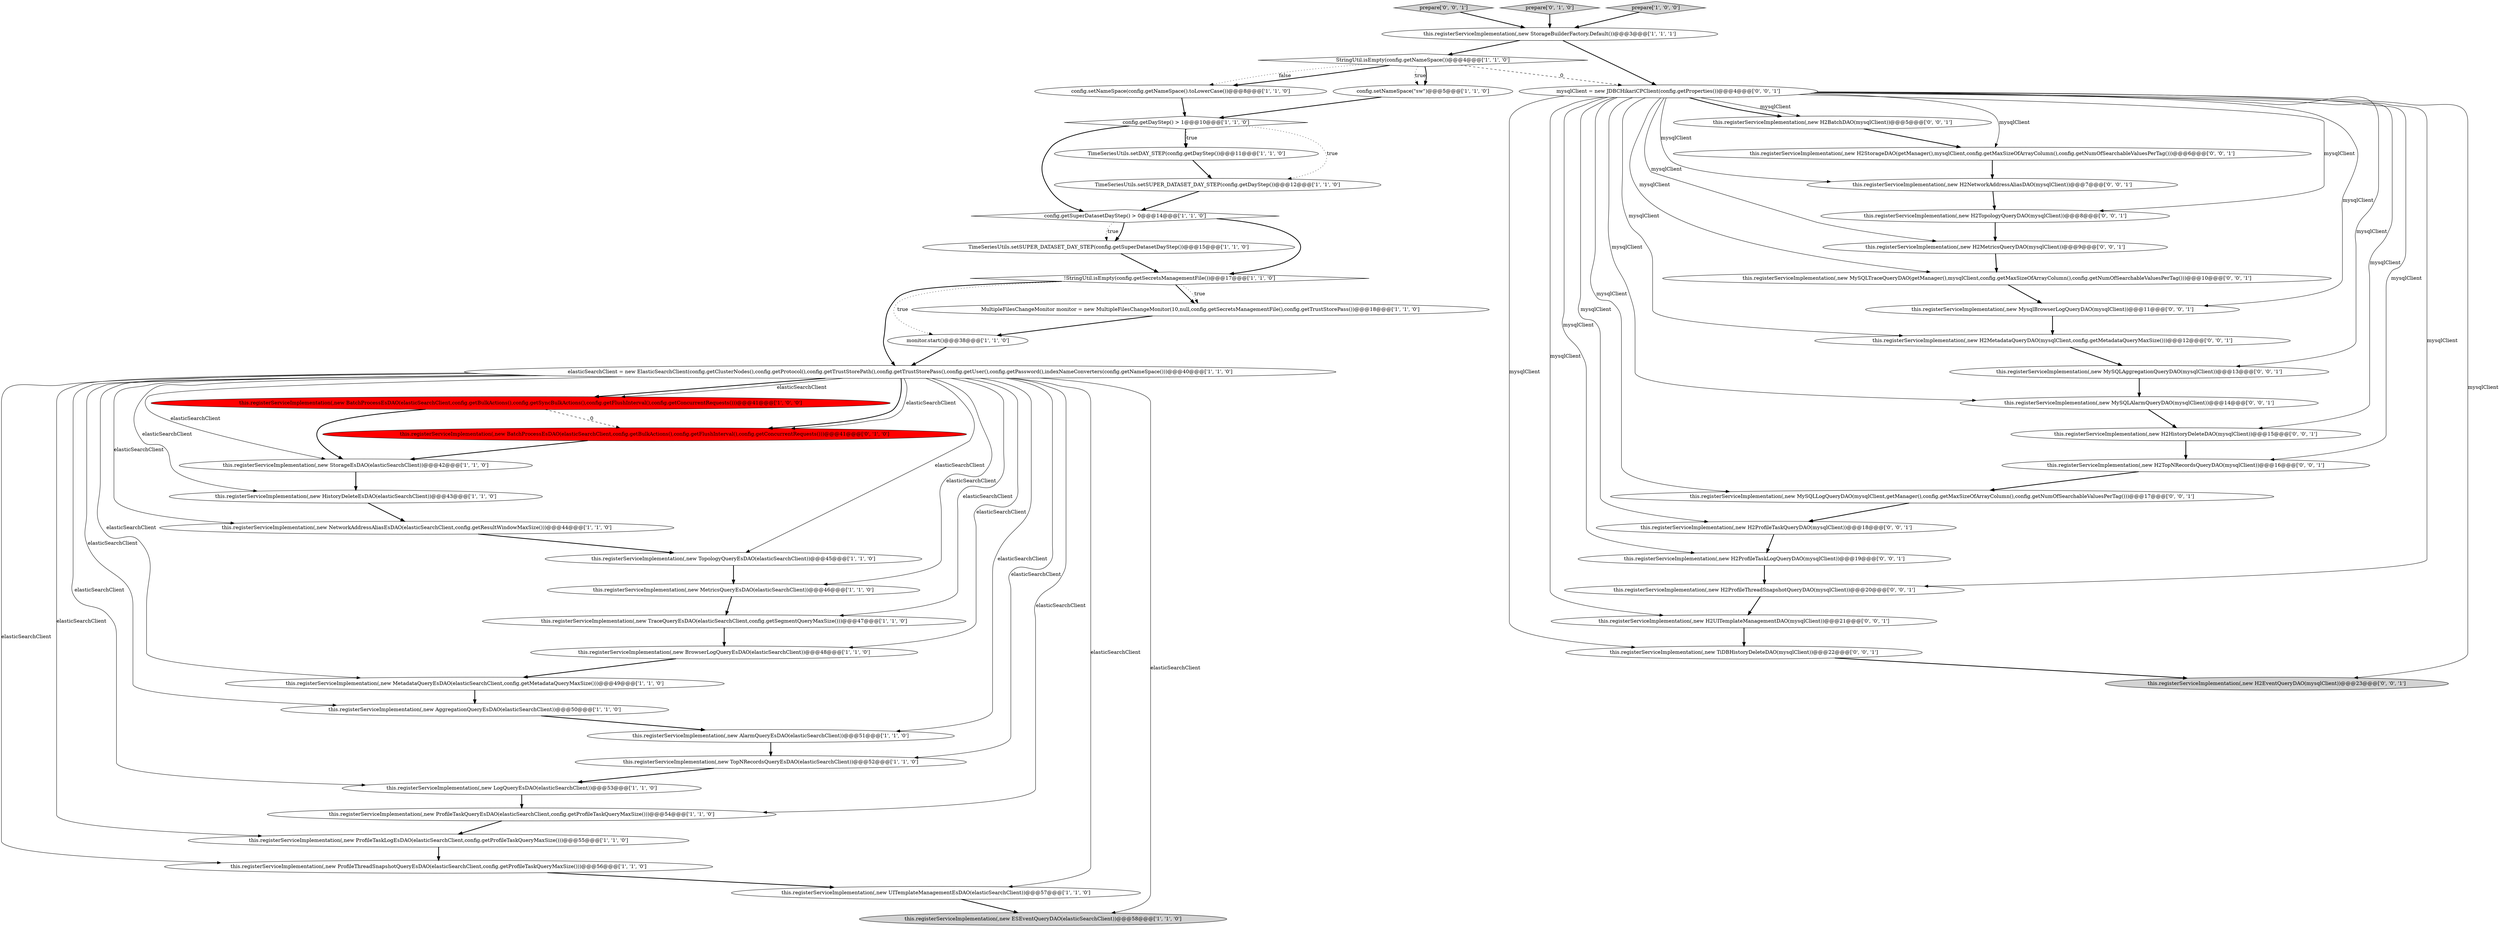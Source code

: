 digraph {
0 [style = filled, label = "this.registerServiceImplementation(,new ESEventQueryDAO(elasticSearchClient))@@@58@@@['1', '1', '0']", fillcolor = lightgray, shape = ellipse image = "AAA0AAABBB1BBB"];
5 [style = filled, label = "TimeSeriesUtils.setSUPER_DATASET_DAY_STEP(config.getSuperDatasetDayStep())@@@15@@@['1', '1', '0']", fillcolor = white, shape = ellipse image = "AAA0AAABBB1BBB"];
14 [style = filled, label = "this.registerServiceImplementation(,new StorageEsDAO(elasticSearchClient))@@@42@@@['1', '1', '0']", fillcolor = white, shape = ellipse image = "AAA0AAABBB1BBB"];
35 [style = filled, label = "this.registerServiceImplementation(,new H2ProfileTaskQueryDAO(mysqlClient))@@@18@@@['0', '0', '1']", fillcolor = white, shape = ellipse image = "AAA0AAABBB3BBB"];
26 [style = filled, label = "this.registerServiceImplementation(,new BrowserLogQueryEsDAO(elasticSearchClient))@@@48@@@['1', '1', '0']", fillcolor = white, shape = ellipse image = "AAA0AAABBB1BBB"];
44 [style = filled, label = "this.registerServiceImplementation(,new H2BatchDAO(mysqlClient))@@@5@@@['0', '0', '1']", fillcolor = white, shape = ellipse image = "AAA0AAABBB3BBB"];
25 [style = filled, label = "this.registerServiceImplementation(,new MetricsQueryEsDAO(elasticSearchClient))@@@46@@@['1', '1', '0']", fillcolor = white, shape = ellipse image = "AAA0AAABBB1BBB"];
9 [style = filled, label = "MultipleFilesChangeMonitor monitor = new MultipleFilesChangeMonitor(10,null,config.getSecretsManagementFile(),config.getTrustStorePass())@@@18@@@['1', '1', '0']", fillcolor = white, shape = ellipse image = "AAA0AAABBB1BBB"];
13 [style = filled, label = "this.registerServiceImplementation(,new ProfileTaskLogEsDAO(elasticSearchClient,config.getProfileTaskQueryMaxSize()))@@@55@@@['1', '1', '0']", fillcolor = white, shape = ellipse image = "AAA0AAABBB1BBB"];
20 [style = filled, label = "!StringUtil.isEmpty(config.getSecretsManagementFile())@@@17@@@['1', '1', '0']", fillcolor = white, shape = diamond image = "AAA0AAABBB1BBB"];
3 [style = filled, label = "this.registerServiceImplementation(,new StorageBuilderFactory.Default())@@@3@@@['1', '1', '1']", fillcolor = white, shape = ellipse image = "AAA0AAABBB1BBB"];
34 [style = filled, label = "prepare['0', '0', '1']", fillcolor = lightgray, shape = diamond image = "AAA0AAABBB3BBB"];
46 [style = filled, label = "this.registerServiceImplementation(,new H2TopNRecordsQueryDAO(mysqlClient))@@@16@@@['0', '0', '1']", fillcolor = white, shape = ellipse image = "AAA0AAABBB3BBB"];
36 [style = filled, label = "this.registerServiceImplementation(,new MySQLAlarmQueryDAO(mysqlClient))@@@14@@@['0', '0', '1']", fillcolor = white, shape = ellipse image = "AAA0AAABBB3BBB"];
2 [style = filled, label = "this.registerServiceImplementation(,new AlarmQueryEsDAO(elasticSearchClient))@@@51@@@['1', '1', '0']", fillcolor = white, shape = ellipse image = "AAA0AAABBB1BBB"];
45 [style = filled, label = "this.registerServiceImplementation(,new MysqlBrowserLogQueryDAO(mysqlClient))@@@11@@@['0', '0', '1']", fillcolor = white, shape = ellipse image = "AAA0AAABBB3BBB"];
51 [style = filled, label = "this.registerServiceImplementation(,new H2EventQueryDAO(mysqlClient))@@@23@@@['0', '0', '1']", fillcolor = lightgray, shape = ellipse image = "AAA0AAABBB3BBB"];
23 [style = filled, label = "this.registerServiceImplementation(,new HistoryDeleteEsDAO(elasticSearchClient))@@@43@@@['1', '1', '0']", fillcolor = white, shape = ellipse image = "AAA0AAABBB1BBB"];
31 [style = filled, label = "config.getDayStep() > 1@@@10@@@['1', '1', '0']", fillcolor = white, shape = diamond image = "AAA0AAABBB1BBB"];
54 [style = filled, label = "this.registerServiceImplementation(,new H2MetadataQueryDAO(mysqlClient,config.getMetadataQueryMaxSize()))@@@12@@@['0', '0', '1']", fillcolor = white, shape = ellipse image = "AAA0AAABBB3BBB"];
22 [style = filled, label = "config.setNameSpace(config.getNameSpace().toLowerCase())@@@8@@@['1', '1', '0']", fillcolor = white, shape = ellipse image = "AAA0AAABBB1BBB"];
11 [style = filled, label = "this.registerServiceImplementation(,new BatchProcessEsDAO(elasticSearchClient,config.getBulkActions(),config.getSyncBulkActions(),config.getFlushInterval(),config.getConcurrentRequests()))@@@41@@@['1', '0', '0']", fillcolor = red, shape = ellipse image = "AAA1AAABBB1BBB"];
6 [style = filled, label = "this.registerServiceImplementation(,new NetworkAddressAliasEsDAO(elasticSearchClient,config.getResultWindowMaxSize()))@@@44@@@['1', '1', '0']", fillcolor = white, shape = ellipse image = "AAA0AAABBB1BBB"];
48 [style = filled, label = "this.registerServiceImplementation(,new TiDBHistoryDeleteDAO(mysqlClient))@@@22@@@['0', '0', '1']", fillcolor = white, shape = ellipse image = "AAA0AAABBB3BBB"];
19 [style = filled, label = "StringUtil.isEmpty(config.getNameSpace())@@@4@@@['1', '1', '0']", fillcolor = white, shape = diamond image = "AAA0AAABBB1BBB"];
1 [style = filled, label = "TimeSeriesUtils.setSUPER_DATASET_DAY_STEP(config.getDayStep())@@@12@@@['1', '1', '0']", fillcolor = white, shape = ellipse image = "AAA0AAABBB1BBB"];
12 [style = filled, label = "this.registerServiceImplementation(,new ProfileTaskQueryEsDAO(elasticSearchClient,config.getProfileTaskQueryMaxSize()))@@@54@@@['1', '1', '0']", fillcolor = white, shape = ellipse image = "AAA0AAABBB1BBB"];
21 [style = filled, label = "this.registerServiceImplementation(,new TopologyQueryEsDAO(elasticSearchClient))@@@45@@@['1', '1', '0']", fillcolor = white, shape = ellipse image = "AAA0AAABBB1BBB"];
40 [style = filled, label = "this.registerServiceImplementation(,new H2UITemplateManagementDAO(mysqlClient))@@@21@@@['0', '0', '1']", fillcolor = white, shape = ellipse image = "AAA0AAABBB3BBB"];
41 [style = filled, label = "this.registerServiceImplementation(,new H2NetworkAddressAliasDAO(mysqlClient))@@@7@@@['0', '0', '1']", fillcolor = white, shape = ellipse image = "AAA0AAABBB3BBB"];
53 [style = filled, label = "this.registerServiceImplementation(,new MySQLAggregationQueryDAO(mysqlClient))@@@13@@@['0', '0', '1']", fillcolor = white, shape = ellipse image = "AAA0AAABBB3BBB"];
47 [style = filled, label = "mysqlClient = new JDBCHikariCPClient(config.getProperties())@@@4@@@['0', '0', '1']", fillcolor = white, shape = ellipse image = "AAA0AAABBB3BBB"];
32 [style = filled, label = "prepare['0', '1', '0']", fillcolor = lightgray, shape = diamond image = "AAA0AAABBB2BBB"];
7 [style = filled, label = "elasticSearchClient = new ElasticSearchClient(config.getClusterNodes(),config.getProtocol(),config.getTrustStorePath(),config.getTrustStorePass(),config.getUser(),config.getPassword(),indexNameConverters(config.getNameSpace()))@@@40@@@['1', '1', '0']", fillcolor = white, shape = ellipse image = "AAA0AAABBB1BBB"];
16 [style = filled, label = "monitor.start()@@@38@@@['1', '1', '0']", fillcolor = white, shape = ellipse image = "AAA0AAABBB1BBB"];
10 [style = filled, label = "this.registerServiceImplementation(,new MetadataQueryEsDAO(elasticSearchClient,config.getMetadataQueryMaxSize()))@@@49@@@['1', '1', '0']", fillcolor = white, shape = ellipse image = "AAA0AAABBB1BBB"];
15 [style = filled, label = "this.registerServiceImplementation(,new TraceQueryEsDAO(elasticSearchClient,config.getSegmentQueryMaxSize()))@@@47@@@['1', '1', '0']", fillcolor = white, shape = ellipse image = "AAA0AAABBB1BBB"];
29 [style = filled, label = "prepare['1', '0', '0']", fillcolor = lightgray, shape = diamond image = "AAA0AAABBB1BBB"];
39 [style = filled, label = "this.registerServiceImplementation(,new H2TopologyQueryDAO(mysqlClient))@@@8@@@['0', '0', '1']", fillcolor = white, shape = ellipse image = "AAA0AAABBB3BBB"];
4 [style = filled, label = "this.registerServiceImplementation(,new AggregationQueryEsDAO(elasticSearchClient))@@@50@@@['1', '1', '0']", fillcolor = white, shape = ellipse image = "AAA0AAABBB1BBB"];
28 [style = filled, label = "this.registerServiceImplementation(,new ProfileThreadSnapshotQueryEsDAO(elasticSearchClient,config.getProfileTaskQueryMaxSize()))@@@56@@@['1', '1', '0']", fillcolor = white, shape = ellipse image = "AAA0AAABBB1BBB"];
38 [style = filled, label = "this.registerServiceImplementation(,new H2MetricsQueryDAO(mysqlClient))@@@9@@@['0', '0', '1']", fillcolor = white, shape = ellipse image = "AAA0AAABBB3BBB"];
43 [style = filled, label = "this.registerServiceImplementation(,new H2ProfileTaskLogQueryDAO(mysqlClient))@@@19@@@['0', '0', '1']", fillcolor = white, shape = ellipse image = "AAA0AAABBB3BBB"];
49 [style = filled, label = "this.registerServiceImplementation(,new H2ProfileThreadSnapshotQueryDAO(mysqlClient))@@@20@@@['0', '0', '1']", fillcolor = white, shape = ellipse image = "AAA0AAABBB3BBB"];
42 [style = filled, label = "this.registerServiceImplementation(,new H2HistoryDeleteDAO(mysqlClient))@@@15@@@['0', '0', '1']", fillcolor = white, shape = ellipse image = "AAA0AAABBB3BBB"];
8 [style = filled, label = "config.getSuperDatasetDayStep() > 0@@@14@@@['1', '1', '0']", fillcolor = white, shape = diamond image = "AAA0AAABBB1BBB"];
50 [style = filled, label = "this.registerServiceImplementation(,new MySQLTraceQueryDAO(getManager(),mysqlClient,config.getMaxSizeOfArrayColumn(),config.getNumOfSearchableValuesPerTag()))@@@10@@@['0', '0', '1']", fillcolor = white, shape = ellipse image = "AAA0AAABBB3BBB"];
37 [style = filled, label = "this.registerServiceImplementation(,new MySQLLogQueryDAO(mysqlClient,getManager(),config.getMaxSizeOfArrayColumn(),config.getNumOfSearchableValuesPerTag()))@@@17@@@['0', '0', '1']", fillcolor = white, shape = ellipse image = "AAA0AAABBB3BBB"];
33 [style = filled, label = "this.registerServiceImplementation(,new BatchProcessEsDAO(elasticSearchClient,config.getBulkActions(),config.getFlushInterval(),config.getConcurrentRequests()))@@@41@@@['0', '1', '0']", fillcolor = red, shape = ellipse image = "AAA1AAABBB2BBB"];
52 [style = filled, label = "this.registerServiceImplementation(,new H2StorageDAO(getManager(),mysqlClient,config.getMaxSizeOfArrayColumn(),config.getNumOfSearchableValuesPerTag()))@@@6@@@['0', '0', '1']", fillcolor = white, shape = ellipse image = "AAA0AAABBB3BBB"];
17 [style = filled, label = "TimeSeriesUtils.setDAY_STEP(config.getDayStep())@@@11@@@['1', '1', '0']", fillcolor = white, shape = ellipse image = "AAA0AAABBB1BBB"];
24 [style = filled, label = "this.registerServiceImplementation(,new LogQueryEsDAO(elasticSearchClient))@@@53@@@['1', '1', '0']", fillcolor = white, shape = ellipse image = "AAA0AAABBB1BBB"];
27 [style = filled, label = "config.setNameSpace(\"sw\")@@@5@@@['1', '1', '0']", fillcolor = white, shape = ellipse image = "AAA0AAABBB1BBB"];
18 [style = filled, label = "this.registerServiceImplementation(,new UITemplateManagementEsDAO(elasticSearchClient))@@@57@@@['1', '1', '0']", fillcolor = white, shape = ellipse image = "AAA0AAABBB1BBB"];
30 [style = filled, label = "this.registerServiceImplementation(,new TopNRecordsQueryEsDAO(elasticSearchClient))@@@52@@@['1', '1', '0']", fillcolor = white, shape = ellipse image = "AAA0AAABBB1BBB"];
7->26 [style = solid, label="elasticSearchClient"];
5->20 [style = bold, label=""];
20->9 [style = bold, label=""];
11->14 [style = bold, label=""];
26->10 [style = bold, label=""];
47->41 [style = solid, label="mysqlClient"];
11->33 [style = dashed, label="0"];
16->7 [style = bold, label=""];
47->38 [style = solid, label="mysqlClient"];
19->47 [style = dashed, label="0"];
35->43 [style = bold, label=""];
7->13 [style = solid, label="elasticSearchClient"];
9->16 [style = bold, label=""];
47->46 [style = solid, label="mysqlClient"];
38->50 [style = bold, label=""];
53->36 [style = bold, label=""];
48->51 [style = bold, label=""];
8->20 [style = bold, label=""];
3->19 [style = bold, label=""];
47->48 [style = solid, label="mysqlClient"];
50->45 [style = bold, label=""];
39->38 [style = bold, label=""];
25->15 [style = bold, label=""];
54->53 [style = bold, label=""];
49->40 [style = bold, label=""];
32->3 [style = bold, label=""];
18->0 [style = bold, label=""];
47->37 [style = solid, label="mysqlClient"];
7->11 [style = bold, label=""];
28->18 [style = bold, label=""];
42->46 [style = bold, label=""];
47->44 [style = solid, label="mysqlClient"];
27->31 [style = bold, label=""];
19->27 [style = dotted, label="true"];
4->2 [style = bold, label=""];
21->25 [style = bold, label=""];
7->21 [style = solid, label="elasticSearchClient"];
46->37 [style = bold, label=""];
47->39 [style = solid, label="mysqlClient"];
7->33 [style = bold, label=""];
7->25 [style = solid, label="elasticSearchClient"];
7->30 [style = solid, label="elasticSearchClient"];
47->43 [style = solid, label="mysqlClient"];
31->17 [style = dotted, label="true"];
47->44 [style = bold, label=""];
20->7 [style = bold, label=""];
19->22 [style = bold, label=""];
36->42 [style = bold, label=""];
7->6 [style = solid, label="elasticSearchClient"];
19->22 [style = dotted, label="false"];
7->2 [style = solid, label="elasticSearchClient"];
30->24 [style = bold, label=""];
24->12 [style = bold, label=""];
1->8 [style = bold, label=""];
17->1 [style = bold, label=""];
20->9 [style = dotted, label="true"];
7->14 [style = solid, label="elasticSearchClient"];
6->21 [style = bold, label=""];
52->41 [style = bold, label=""];
3->47 [style = bold, label=""];
12->13 [style = bold, label=""];
7->12 [style = solid, label="elasticSearchClient"];
7->28 [style = solid, label="elasticSearchClient"];
47->53 [style = solid, label="mysqlClient"];
7->33 [style = solid, label="elasticSearchClient"];
14->23 [style = bold, label=""];
31->1 [style = dotted, label="true"];
23->6 [style = bold, label=""];
47->42 [style = solid, label="mysqlClient"];
7->15 [style = solid, label="elasticSearchClient"];
47->49 [style = solid, label="mysqlClient"];
37->35 [style = bold, label=""];
31->17 [style = bold, label=""];
47->45 [style = solid, label="mysqlClient"];
47->36 [style = solid, label="mysqlClient"];
31->8 [style = bold, label=""];
7->11 [style = solid, label="elasticSearchClient"];
7->23 [style = solid, label="elasticSearchClient"];
7->18 [style = solid, label="elasticSearchClient"];
33->14 [style = bold, label=""];
7->10 [style = solid, label="elasticSearchClient"];
7->4 [style = solid, label="elasticSearchClient"];
40->48 [style = bold, label=""];
29->3 [style = bold, label=""];
22->31 [style = bold, label=""];
47->50 [style = solid, label="mysqlClient"];
47->52 [style = solid, label="mysqlClient"];
15->26 [style = bold, label=""];
45->54 [style = bold, label=""];
8->5 [style = bold, label=""];
34->3 [style = bold, label=""];
8->5 [style = dotted, label="true"];
47->51 [style = solid, label="mysqlClient"];
19->27 [style = bold, label=""];
47->40 [style = solid, label="mysqlClient"];
44->52 [style = bold, label=""];
7->24 [style = solid, label="elasticSearchClient"];
47->35 [style = solid, label="mysqlClient"];
10->4 [style = bold, label=""];
43->49 [style = bold, label=""];
41->39 [style = bold, label=""];
2->30 [style = bold, label=""];
47->54 [style = solid, label="mysqlClient"];
20->16 [style = dotted, label="true"];
13->28 [style = bold, label=""];
7->0 [style = solid, label="elasticSearchClient"];
}
